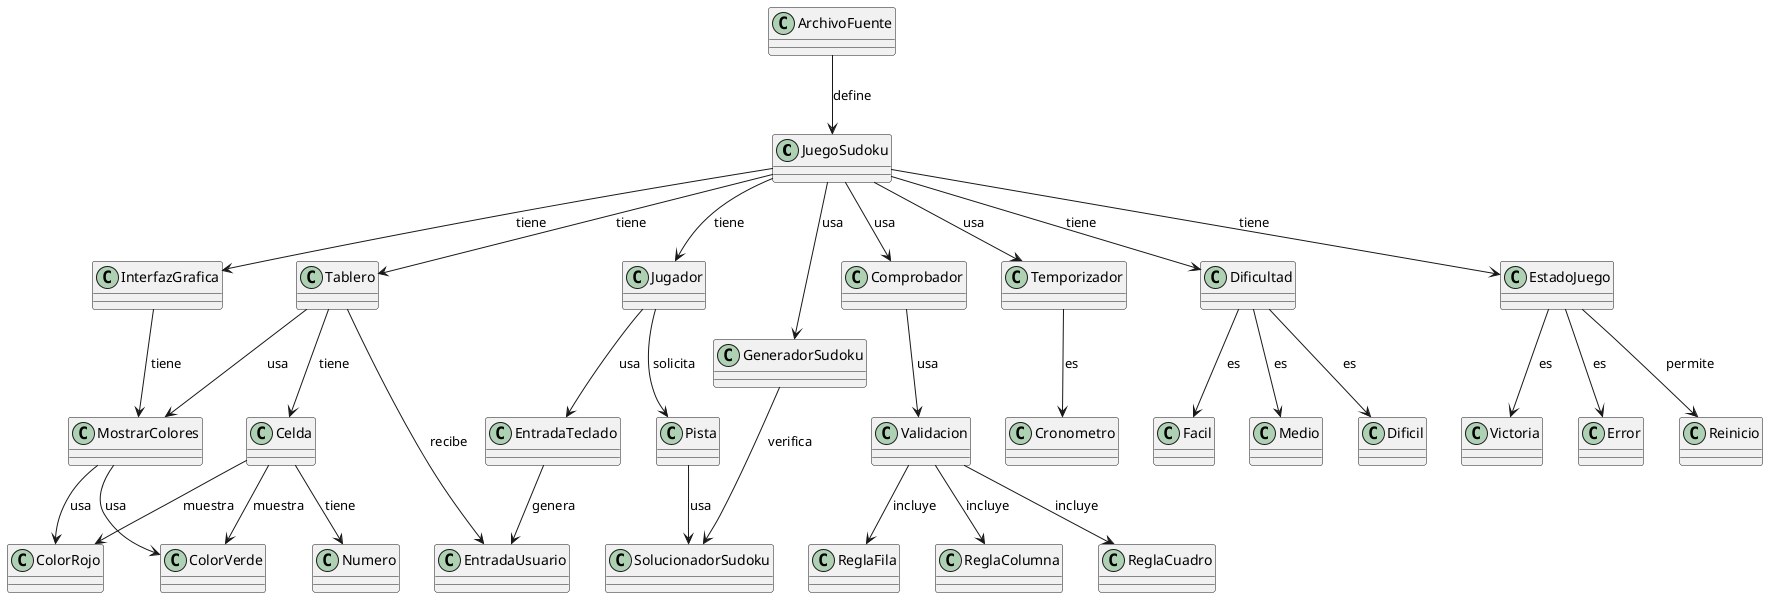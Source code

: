 @startuml sudoku
!define RECTANGLE class
skinparam classAttributeIconSize 0

RECTANGLE JuegoSudoku {
}

RECTANGLE Tablero
RECTANGLE Celda
RECTANGLE Numero
RECTANGLE Jugador
RECTANGLE EntradaTeclado
RECTANGLE Comprobador
RECTANGLE Validacion
RECTANGLE ReglaFila
RECTANGLE ReglaColumna
RECTANGLE ReglaCuadro
RECTANGLE InterfazGrafica
RECTANGLE MostrarColores
RECTANGLE ColorVerde
RECTANGLE ColorRojo
RECTANGLE Temporizador
RECTANGLE Cronometro
RECTANGLE Dificultad
RECTANGLE Facil
RECTANGLE Medio
RECTANGLE Dificil
RECTANGLE EstadoJuego
RECTANGLE Victoria
RECTANGLE Error
RECTANGLE Reinicio
RECTANGLE Pista
RECTANGLE GeneradorSudoku
RECTANGLE SolucionadorSudoku
RECTANGLE ArchivoFuente
RECTANGLE EntradaUsuario

JuegoSudoku --> Tablero : tiene
JuegoSudoku --> Jugador : tiene
JuegoSudoku --> InterfazGrafica : tiene
JuegoSudoku --> EstadoJuego : tiene
JuegoSudoku --> Dificultad : tiene
JuegoSudoku --> GeneradorSudoku : usa
JuegoSudoku --> Comprobador : usa
JuegoSudoku --> Temporizador : usa

Tablero --> Celda : tiene
Tablero --> EntradaUsuario : recibe
Tablero --> MostrarColores : usa

Celda --> Numero : tiene
Celda --> ColorVerde : muestra
Celda --> ColorRojo : muestra

Jugador --> EntradaTeclado : usa
Jugador --> Pista : solicita

EntradaTeclado --> EntradaUsuario : genera

Comprobador --> Validacion : usa
Validacion --> ReglaFila : incluye
Validacion --> ReglaColumna : incluye
Validacion --> ReglaCuadro : incluye

InterfazGrafica --> MostrarColores : tiene

MostrarColores --> ColorVerde : usa
MostrarColores --> ColorRojo : usa

Temporizador --> Cronometro : es

Dificultad --> Facil : es
Dificultad --> Medio : es
Dificultad --> Dificil : es

EstadoJuego --> Victoria : es
EstadoJuego --> Error : es
EstadoJuego --> Reinicio : permite

Pista --> SolucionadorSudoku : usa

GeneradorSudoku --> SolucionadorSudoku : verifica

ArchivoFuente --> JuegoSudoku : define

@enduml
